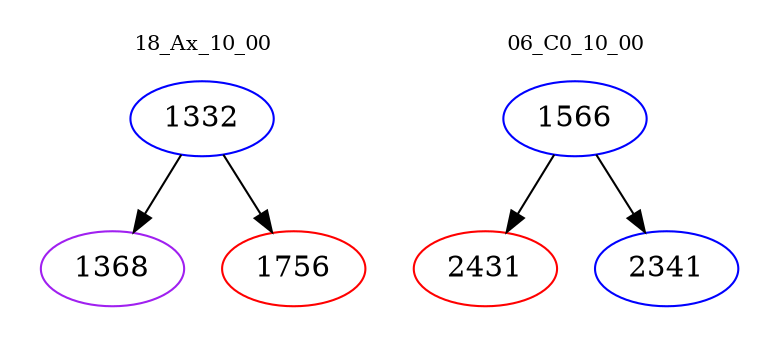 digraph{
subgraph cluster_0 {
color = white
label = "18_Ax_10_00";
fontsize=10;
T0_1332 [label="1332", color="blue"]
T0_1332 -> T0_1368 [color="black"]
T0_1368 [label="1368", color="purple"]
T0_1332 -> T0_1756 [color="black"]
T0_1756 [label="1756", color="red"]
}
subgraph cluster_1 {
color = white
label = "06_C0_10_00";
fontsize=10;
T1_1566 [label="1566", color="blue"]
T1_1566 -> T1_2431 [color="black"]
T1_2431 [label="2431", color="red"]
T1_1566 -> T1_2341 [color="black"]
T1_2341 [label="2341", color="blue"]
}
}
